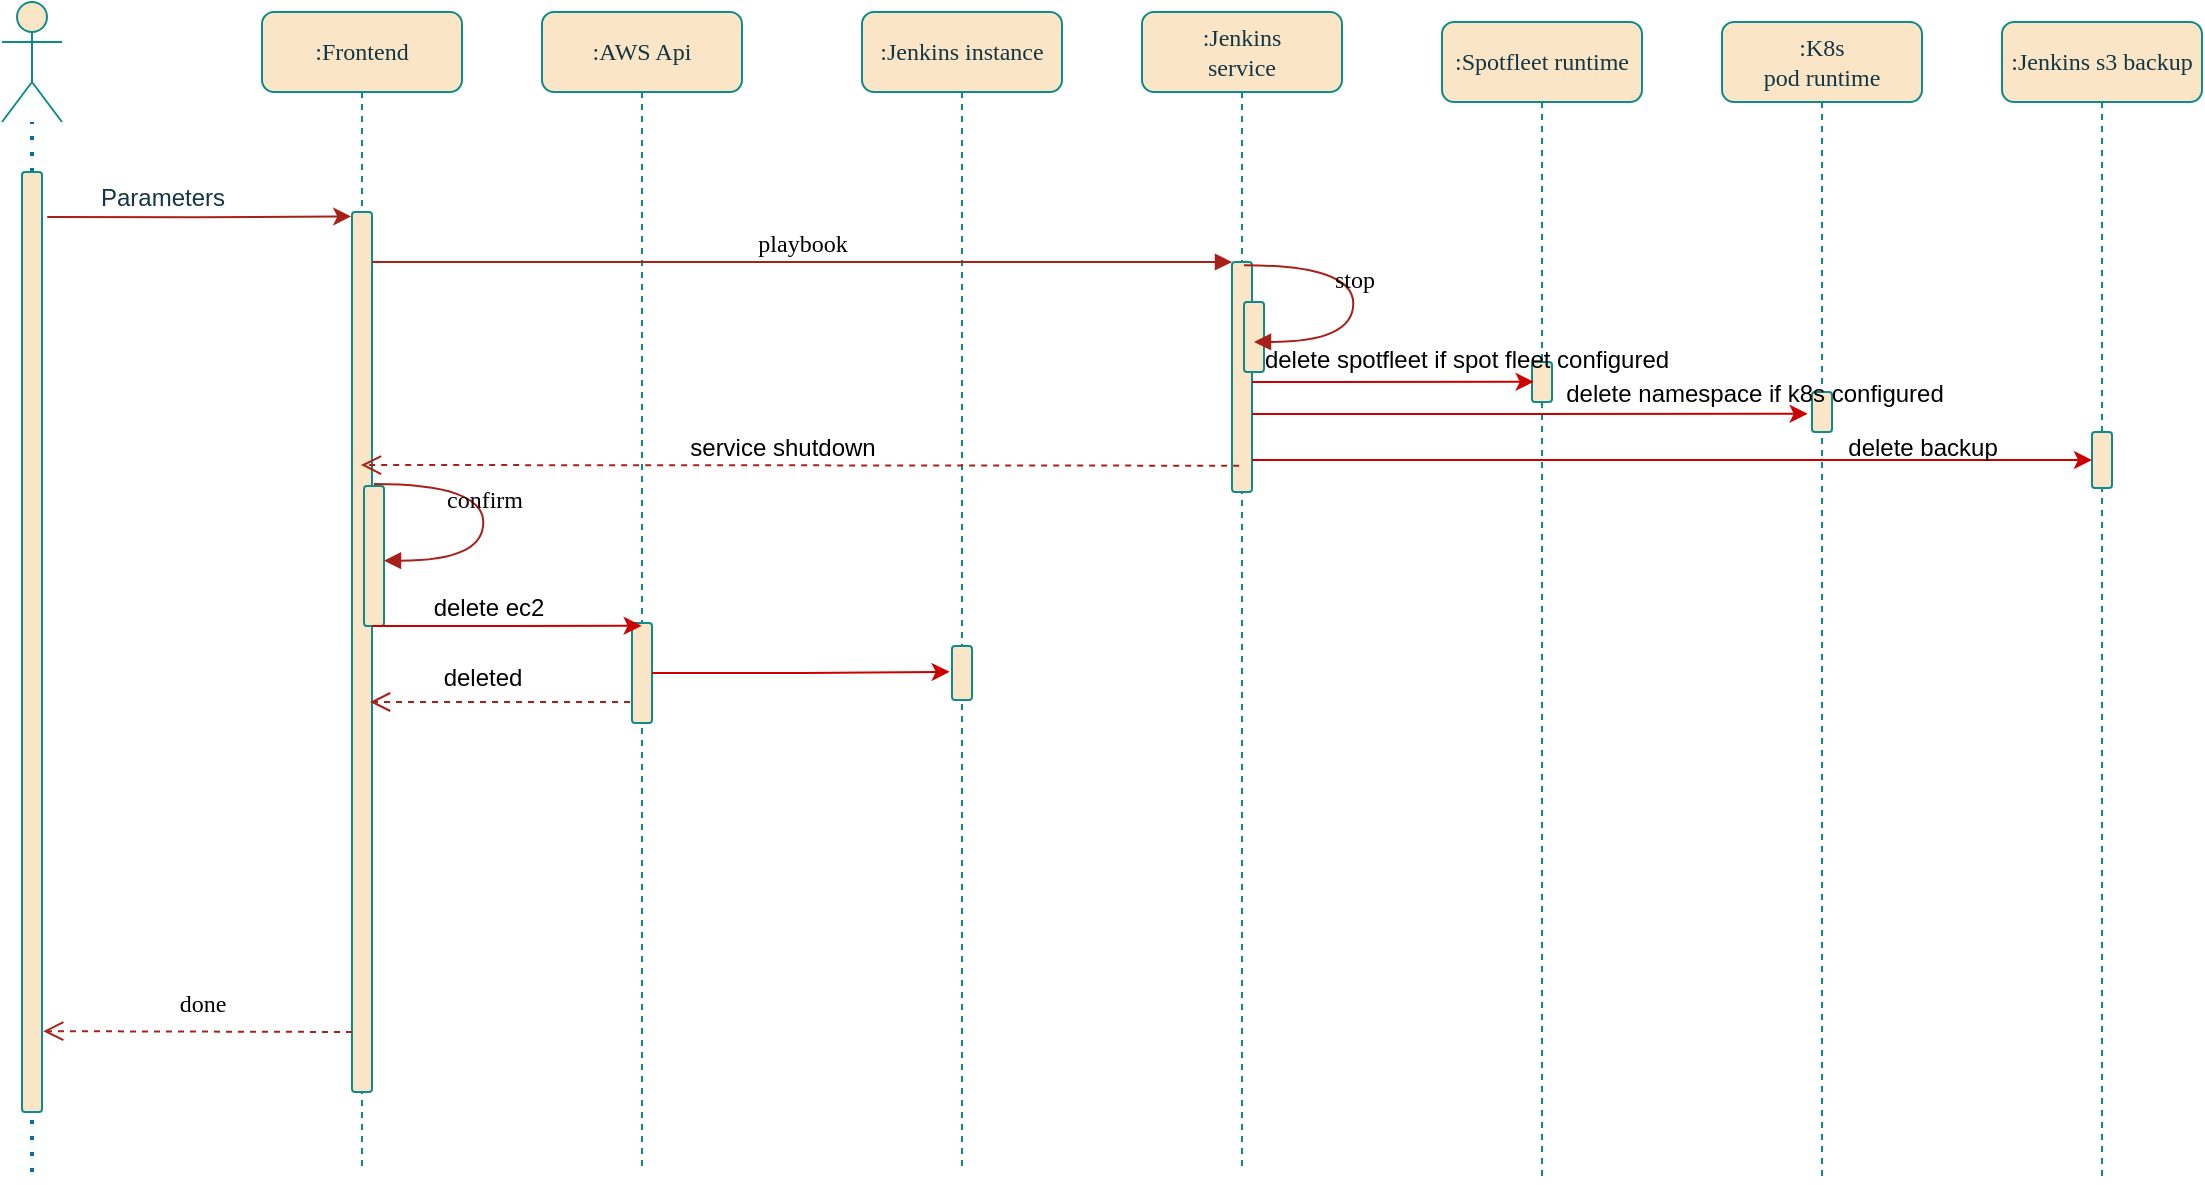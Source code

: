 <mxfile version="21.2.6" type="github">
  <diagram name="Page-1" id="13e1069c-82ec-6db2-03f1-153e76fe0fe0">
    <mxGraphModel dx="2243" dy="722" grid="1" gridSize="10" guides="1" tooltips="1" connect="1" arrows="1" fold="1" page="1" pageScale="1" pageWidth="1100" pageHeight="850" background="none" math="0" shadow="0">
      <root>
        <mxCell id="0" />
        <mxCell id="1" parent="0" />
        <mxCell id="7baba1c4bc27f4b0-2" value=":AWS Api" style="shape=umlLifeline;perimeter=lifelinePerimeter;whiteSpace=wrap;html=1;container=1;collapsible=0;recursiveResize=0;outlineConnect=0;rounded=1;shadow=0;comic=0;labelBackgroundColor=none;strokeWidth=1;fontFamily=Verdana;fontSize=12;align=center;fillColor=#FAE5C7;strokeColor=#0F8B8D;fontColor=#143642;" parent="1" vertex="1">
          <mxGeometry x="-770" y="185" width="100" height="580" as="geometry" />
        </mxCell>
        <mxCell id="7baba1c4bc27f4b0-13" value="" style="html=1;points=[];perimeter=orthogonalPerimeter;rounded=1;shadow=0;comic=0;labelBackgroundColor=none;strokeWidth=1;fontFamily=Verdana;fontSize=12;align=center;fillColor=#FAE5C7;strokeColor=#0F8B8D;fontColor=#143642;" parent="7baba1c4bc27f4b0-2" vertex="1">
          <mxGeometry x="45" y="305.5" width="10" height="50" as="geometry" />
        </mxCell>
        <mxCell id="7baba1c4bc27f4b0-3" value=":Jenkins instance" style="shape=umlLifeline;perimeter=lifelinePerimeter;whiteSpace=wrap;html=1;container=1;collapsible=0;recursiveResize=0;outlineConnect=0;rounded=1;shadow=0;comic=0;labelBackgroundColor=none;strokeWidth=1;fontFamily=Verdana;fontSize=12;align=center;fillColor=#FAE5C7;strokeColor=#0F8B8D;fontColor=#143642;" parent="1" vertex="1">
          <mxGeometry x="-610" y="185" width="100" height="580" as="geometry" />
        </mxCell>
        <mxCell id="davq9KQGrm66WCmQLP24-19" value="" style="html=1;points=[];perimeter=orthogonalPerimeter;rounded=1;shadow=0;comic=0;labelBackgroundColor=none;strokeWidth=1;fontFamily=Verdana;fontSize=12;align=center;fillColor=#FAE5C7;strokeColor=#0F8B8D;fontColor=#143642;" parent="7baba1c4bc27f4b0-3" vertex="1">
          <mxGeometry x="45" y="317" width="10" height="27" as="geometry" />
        </mxCell>
        <mxCell id="7baba1c4bc27f4b0-4" value=":Jenkins &lt;br&gt;service" style="shape=umlLifeline;perimeter=lifelinePerimeter;whiteSpace=wrap;html=1;container=1;collapsible=0;recursiveResize=0;outlineConnect=0;rounded=1;shadow=0;comic=0;labelBackgroundColor=none;strokeWidth=1;fontFamily=Verdana;fontSize=12;align=center;fillColor=#FAE5C7;strokeColor=#0F8B8D;fontColor=#143642;" parent="1" vertex="1">
          <mxGeometry x="-470" y="185" width="100" height="580" as="geometry" />
        </mxCell>
        <mxCell id="7baba1c4bc27f4b0-10" value="" style="html=1;points=[];perimeter=orthogonalPerimeter;rounded=1;shadow=0;comic=0;labelBackgroundColor=none;strokeWidth=1;fontFamily=Verdana;fontSize=12;align=center;fillColor=#FAE5C7;strokeColor=#0F8B8D;fontColor=#143642;" parent="7baba1c4bc27f4b0-4" vertex="1">
          <mxGeometry x="45" y="125" width="10" height="115" as="geometry" />
        </mxCell>
        <mxCell id="davq9KQGrm66WCmQLP24-43" value="" style="html=1;points=[];perimeter=orthogonalPerimeter;rounded=1;shadow=0;comic=0;labelBackgroundColor=none;strokeColor=#0F8B8D;strokeWidth=1;fillColor=#FAE5C7;fontFamily=Verdana;fontSize=12;fontColor=#143642;align=center;" parent="7baba1c4bc27f4b0-4" vertex="1">
          <mxGeometry x="51" y="145" width="10" height="35" as="geometry" />
        </mxCell>
        <mxCell id="davq9KQGrm66WCmQLP24-20" value="stop" style="html=1;verticalAlign=bottom;endArrow=block;labelBackgroundColor=none;fontFamily=Verdana;fontSize=12;elbow=vertical;edgeStyle=orthogonalEdgeStyle;curved=1;entryX=1;entryY=0.286;entryPerimeter=0;exitX=1.038;exitY=0.345;exitPerimeter=0;strokeColor=#A8201A;fontColor=default;" parent="7baba1c4bc27f4b0-4" edge="1">
          <mxGeometry relative="1" as="geometry">
            <mxPoint x="51.003" y="126.63" as="sourcePoint" />
            <mxPoint x="56.003" y="164.963" as="targetPoint" />
            <Array as="points">
              <mxPoint x="105.67" y="126.63" />
              <mxPoint x="105.67" y="164.63" />
            </Array>
          </mxGeometry>
        </mxCell>
        <mxCell id="7baba1c4bc27f4b0-6" value=":Spotfleet runtime" style="shape=umlLifeline;perimeter=lifelinePerimeter;whiteSpace=wrap;html=1;container=1;collapsible=0;recursiveResize=0;outlineConnect=0;rounded=1;shadow=0;comic=0;labelBackgroundColor=none;strokeWidth=1;fontFamily=Verdana;fontSize=12;align=center;fillColor=#FAE5C7;strokeColor=#0F8B8D;fontColor=#143642;" parent="1" vertex="1">
          <mxGeometry x="-320" y="190" width="100" height="580" as="geometry" />
        </mxCell>
        <mxCell id="davq9KQGrm66WCmQLP24-25" value="" style="html=1;points=[];perimeter=orthogonalPerimeter;rounded=1;shadow=0;comic=0;labelBackgroundColor=none;strokeColor=#0F8B8D;strokeWidth=1;fillColor=#FAE5C7;fontFamily=Verdana;fontSize=12;fontColor=#143642;align=center;" parent="7baba1c4bc27f4b0-6" vertex="1">
          <mxGeometry x="45" y="170" width="10" height="20" as="geometry" />
        </mxCell>
        <mxCell id="7baba1c4bc27f4b0-7" value=":K8s &lt;br&gt;pod runtime" style="shape=umlLifeline;perimeter=lifelinePerimeter;whiteSpace=wrap;html=1;container=1;collapsible=0;recursiveResize=0;outlineConnect=0;rounded=1;shadow=0;comic=0;labelBackgroundColor=none;strokeWidth=1;fontFamily=Verdana;fontSize=12;align=center;fillColor=#FAE5C7;strokeColor=#0F8B8D;fontColor=#143642;" parent="1" vertex="1">
          <mxGeometry x="-180" y="190" width="100" height="580" as="geometry" />
        </mxCell>
        <mxCell id="7baba1c4bc27f4b0-25" value="" style="html=1;points=[];perimeter=orthogonalPerimeter;rounded=1;shadow=0;comic=0;labelBackgroundColor=none;strokeColor=#0F8B8D;strokeWidth=1;fillColor=#FAE5C7;fontFamily=Verdana;fontSize=12;fontColor=#143642;align=center;" parent="7baba1c4bc27f4b0-7" vertex="1">
          <mxGeometry x="45" y="185" width="10" height="20" as="geometry" />
        </mxCell>
        <mxCell id="7baba1c4bc27f4b0-8" value=":Frontend" style="shape=umlLifeline;perimeter=lifelinePerimeter;whiteSpace=wrap;html=1;container=1;collapsible=0;recursiveResize=0;outlineConnect=0;rounded=1;shadow=0;comic=0;labelBackgroundColor=none;strokeWidth=1;fontFamily=Verdana;fontSize=12;align=center;fillColor=#FAE5C7;strokeColor=#0F8B8D;fontColor=#143642;" parent="1" vertex="1">
          <mxGeometry x="-910" y="185" width="100" height="580" as="geometry" />
        </mxCell>
        <mxCell id="7baba1c4bc27f4b0-9" value="" style="html=1;points=[];perimeter=orthogonalPerimeter;rounded=1;shadow=0;comic=0;labelBackgroundColor=none;strokeWidth=1;fontFamily=Verdana;fontSize=12;align=center;fillColor=#FAE5C7;strokeColor=#0F8B8D;fontColor=#143642;" parent="7baba1c4bc27f4b0-8" vertex="1">
          <mxGeometry x="45" y="100" width="10" height="440" as="geometry" />
        </mxCell>
        <mxCell id="davq9KQGrm66WCmQLP24-11" value="" style="html=1;points=[];perimeter=orthogonalPerimeter;rounded=1;shadow=0;comic=0;labelBackgroundColor=none;strokeWidth=1;fontFamily=Verdana;fontSize=12;align=center;fillColor=#FAE5C7;strokeColor=#0F8B8D;fontColor=#143642;" parent="7baba1c4bc27f4b0-8" vertex="1">
          <mxGeometry x="51" y="237" width="10" height="70" as="geometry" />
        </mxCell>
        <mxCell id="davq9KQGrm66WCmQLP24-33" value="done" style="html=1;verticalAlign=bottom;endArrow=open;dashed=1;endSize=8;exitX=-0.24;exitY=0.722;labelBackgroundColor=none;fontFamily=Verdana;fontSize=12;strokeColor=#A8201A;fontColor=default;exitDx=0;exitDy=0;exitPerimeter=0;entryX=1.06;entryY=0.914;entryDx=0;entryDy=0;entryPerimeter=0;" parent="7baba1c4bc27f4b0-8" target="davq9KQGrm66WCmQLP24-5" edge="1">
          <mxGeometry x="-0.028" y="-5" relative="1" as="geometry">
            <mxPoint x="-84.0" y="510.9" as="targetPoint" />
            <mxPoint x="45.0" y="510" as="sourcePoint" />
            <mxPoint as="offset" />
          </mxGeometry>
        </mxCell>
        <mxCell id="davq9KQGrm66WCmQLP24-39" value="" style="shape=image;html=1;verticalAlign=top;verticalLabelPosition=bottom;labelBackgroundColor=#ffffff;imageAspect=0;aspect=fixed;image=https://cdn0.iconfinder.com/data/icons/business-startup-10/50/8-128.png" parent="7baba1c4bc27f4b0-8" vertex="1">
          <mxGeometry x="55" y="62" width="38" height="38" as="geometry" />
        </mxCell>
        <mxCell id="7baba1c4bc27f4b0-11" value="playbook" style="html=1;verticalAlign=bottom;endArrow=block;entryX=0;entryY=0;labelBackgroundColor=none;fontFamily=Verdana;fontSize=12;edgeStyle=elbowEdgeStyle;elbow=vertical;strokeColor=#A8201A;fontColor=default;" parent="1" source="7baba1c4bc27f4b0-9" target="7baba1c4bc27f4b0-10" edge="1">
          <mxGeometry relative="1" as="geometry">
            <mxPoint x="-790" y="295" as="sourcePoint" />
            <mxPoint as="offset" />
          </mxGeometry>
        </mxCell>
        <mxCell id="davq9KQGrm66WCmQLP24-1" value="" style="shape=umlActor;verticalLabelPosition=bottom;verticalAlign=top;html=1;outlineConnect=0;strokeColor=#0F8B8D;fontColor=#143642;fillColor=#FAE5C7;" parent="1" vertex="1">
          <mxGeometry x="-1040" y="180" width="30" height="60" as="geometry" />
        </mxCell>
        <mxCell id="davq9KQGrm66WCmQLP24-4" value="" style="endArrow=none;dashed=1;html=1;dashPattern=1 3;strokeWidth=2;rounded=0;strokeColor=#006EAF;fontColor=#143642;fillColor=#1ba1e2;" parent="1" source="davq9KQGrm66WCmQLP24-5" target="davq9KQGrm66WCmQLP24-1" edge="1">
          <mxGeometry width="50" height="50" relative="1" as="geometry">
            <mxPoint x="-1025" y="765" as="sourcePoint" />
            <mxPoint x="-1020" y="355" as="targetPoint" />
          </mxGeometry>
        </mxCell>
        <mxCell id="davq9KQGrm66WCmQLP24-6" value="" style="endArrow=none;dashed=1;html=1;dashPattern=1 3;strokeWidth=2;rounded=0;strokeColor=#006EAF;fontColor=#143642;fillColor=#1ba1e2;" parent="1" target="davq9KQGrm66WCmQLP24-5" edge="1">
          <mxGeometry width="50" height="50" relative="1" as="geometry">
            <mxPoint x="-1025" y="765" as="sourcePoint" />
            <mxPoint x="-1025" y="235" as="targetPoint" />
          </mxGeometry>
        </mxCell>
        <mxCell id="davq9KQGrm66WCmQLP24-8" style="edgeStyle=orthogonalEdgeStyle;rounded=0;orthogonalLoop=1;jettySize=auto;html=1;strokeColor=#A8201A;fontColor=#143642;fillColor=#FAE5C7;exitX=1.26;exitY=0.048;exitDx=0;exitDy=0;exitPerimeter=0;entryX=-0.04;entryY=0.005;entryDx=0;entryDy=0;entryPerimeter=0;" parent="1" source="davq9KQGrm66WCmQLP24-5" target="7baba1c4bc27f4b0-9" edge="1">
          <mxGeometry relative="1" as="geometry">
            <mxPoint x="-920" y="375" as="targetPoint" />
          </mxGeometry>
        </mxCell>
        <mxCell id="davq9KQGrm66WCmQLP24-5" value="" style="html=1;points=[];perimeter=orthogonalPerimeter;rounded=1;shadow=0;comic=0;labelBackgroundColor=none;strokeWidth=1;fontFamily=Verdana;fontSize=12;align=center;fillColor=#FAE5C7;strokeColor=#0F8B8D;fontColor=#143642;" parent="1" vertex="1">
          <mxGeometry x="-1030" y="265" width="10" height="470" as="geometry" />
        </mxCell>
        <mxCell id="davq9KQGrm66WCmQLP24-9" value="Parameters" style="text;html=1;align=center;verticalAlign=middle;resizable=0;points=[];autosize=1;strokeColor=none;fillColor=none;fontColor=#143642;" parent="1" vertex="1">
          <mxGeometry x="-1005" y="263" width="90" height="30" as="geometry" />
        </mxCell>
        <mxCell id="rLHE1SMrp8Qe7MBTJXoM-3" style="edgeStyle=orthogonalEdgeStyle;rounded=0;orthogonalLoop=1;jettySize=auto;html=1;entryX=0.083;entryY=0.496;entryDx=0;entryDy=0;entryPerimeter=0;fillColor=#f8cecc;strokeColor=#CC0000;" parent="1" source="7baba1c4bc27f4b0-10" target="davq9KQGrm66WCmQLP24-25" edge="1">
          <mxGeometry relative="1" as="geometry">
            <Array as="points">
              <mxPoint x="-380" y="370" />
              <mxPoint x="-380" y="370" />
            </Array>
          </mxGeometry>
        </mxCell>
        <mxCell id="rLHE1SMrp8Qe7MBTJXoM-4" style="edgeStyle=orthogonalEdgeStyle;rounded=0;orthogonalLoop=1;jettySize=auto;html=1;entryX=-0.217;entryY=0.546;entryDx=0;entryDy=0;entryPerimeter=0;fillColor=#f8cecc;strokeColor=#CC0000;" parent="1" edge="1">
          <mxGeometry relative="1" as="geometry">
            <mxPoint x="-415" y="386" as="sourcePoint" />
            <mxPoint x="-137.17" y="385.92" as="targetPoint" />
            <Array as="points">
              <mxPoint x="-340" y="386" />
              <mxPoint x="-340" y="386" />
            </Array>
          </mxGeometry>
        </mxCell>
        <mxCell id="rLHE1SMrp8Qe7MBTJXoM-6" value="" style="html=1;verticalAlign=bottom;endArrow=open;dashed=1;endSize=8;labelBackgroundColor=none;fontFamily=Verdana;fontSize=12;edgeStyle=elbowEdgeStyle;elbow=vertical;strokeColor=#A8201A;fontColor=default;exitX=-0.04;exitY=0.897;exitDx=0;exitDy=0;exitPerimeter=0;" parent="1" edge="1">
          <mxGeometry x="-0.095" y="-14" relative="1" as="geometry">
            <mxPoint x="-860.5" y="411.5" as="targetPoint" />
            <Array as="points">
              <mxPoint x="-505" y="411.5" />
            </Array>
            <mxPoint x="-421.4" y="411.857" as="sourcePoint" />
            <mxPoint as="offset" />
          </mxGeometry>
        </mxCell>
        <mxCell id="rLHE1SMrp8Qe7MBTJXoM-7" value="confirm" style="html=1;verticalAlign=bottom;endArrow=block;labelBackgroundColor=none;fontFamily=Verdana;fontSize=12;elbow=vertical;edgeStyle=orthogonalEdgeStyle;curved=1;entryX=1;entryY=0.286;entryPerimeter=0;exitX=1.038;exitY=0.345;exitPerimeter=0;strokeColor=#A8201A;fontColor=default;" parent="1" edge="1">
          <mxGeometry relative="1" as="geometry">
            <mxPoint x="-853.997" y="421.03" as="sourcePoint" />
            <mxPoint x="-848.997" y="459.363" as="targetPoint" />
            <Array as="points">
              <mxPoint x="-799.33" y="421.03" />
              <mxPoint x="-799.33" y="459.03" />
            </Array>
          </mxGeometry>
        </mxCell>
        <mxCell id="rLHE1SMrp8Qe7MBTJXoM-8" style="edgeStyle=orthogonalEdgeStyle;rounded=0;orthogonalLoop=1;jettySize=auto;html=1;entryX=0.483;entryY=0.028;entryDx=0;entryDy=0;entryPerimeter=0;strokeColor=#CC0000;" parent="1" source="7baba1c4bc27f4b0-9" target="7baba1c4bc27f4b0-13" edge="1">
          <mxGeometry relative="1" as="geometry">
            <Array as="points">
              <mxPoint x="-820" y="492" />
              <mxPoint x="-820" y="492" />
            </Array>
          </mxGeometry>
        </mxCell>
        <mxCell id="rLHE1SMrp8Qe7MBTJXoM-9" style="edgeStyle=orthogonalEdgeStyle;rounded=0;orthogonalLoop=1;jettySize=auto;html=1;entryX=-0.117;entryY=0.478;entryDx=0;entryDy=0;entryPerimeter=0;strokeColor=#CC0000;" parent="1" source="7baba1c4bc27f4b0-13" target="davq9KQGrm66WCmQLP24-19" edge="1">
          <mxGeometry relative="1" as="geometry" />
        </mxCell>
        <mxCell id="rLHE1SMrp8Qe7MBTJXoM-11" value="" style="html=1;verticalAlign=bottom;endArrow=open;dashed=1;endSize=8;labelBackgroundColor=none;fontFamily=Verdana;fontSize=12;edgeStyle=elbowEdgeStyle;elbow=vertical;strokeColor=#A8201A;fontColor=default;" parent="1" edge="1">
          <mxGeometry x="-0.095" y="-14" relative="1" as="geometry">
            <mxPoint x="-856" y="530.5" as="targetPoint" />
            <Array as="points">
              <mxPoint x="-501" y="530" />
            </Array>
            <mxPoint x="-726" y="530" as="sourcePoint" />
            <mxPoint as="offset" />
          </mxGeometry>
        </mxCell>
        <mxCell id="rLHE1SMrp8Qe7MBTJXoM-12" value="delete spotfleet if spot fleet configured" style="text;html=1;align=center;verticalAlign=middle;resizable=0;points=[];autosize=1;strokeColor=none;fillColor=none;" parent="1" vertex="1">
          <mxGeometry x="-423" y="344" width="230" height="30" as="geometry" />
        </mxCell>
        <mxCell id="rLHE1SMrp8Qe7MBTJXoM-13" value="delete namespace if k8s configured" style="text;html=1;align=center;verticalAlign=middle;resizable=0;points=[];autosize=1;strokeColor=none;fillColor=none;" parent="1" vertex="1">
          <mxGeometry x="-269" y="361" width="210" height="30" as="geometry" />
        </mxCell>
        <mxCell id="rLHE1SMrp8Qe7MBTJXoM-14" value="delete ec2" style="text;html=1;align=center;verticalAlign=middle;resizable=0;points=[];autosize=1;strokeColor=none;fillColor=none;" parent="1" vertex="1">
          <mxGeometry x="-837" y="468" width="80" height="30" as="geometry" />
        </mxCell>
        <mxCell id="9BE1l6irgVHf9agvu9vQ-1" value=":Jenkins s3 backup" style="shape=umlLifeline;perimeter=lifelinePerimeter;whiteSpace=wrap;html=1;container=1;collapsible=0;recursiveResize=0;outlineConnect=0;rounded=1;shadow=0;comic=0;labelBackgroundColor=none;strokeWidth=1;fontFamily=Verdana;fontSize=12;align=center;fillColor=#FAE5C7;strokeColor=#0F8B8D;fontColor=#143642;" parent="1" vertex="1">
          <mxGeometry x="-40" y="190" width="100" height="580" as="geometry" />
        </mxCell>
        <mxCell id="9BE1l6irgVHf9agvu9vQ-2" value="" style="html=1;points=[];perimeter=orthogonalPerimeter;rounded=1;shadow=0;comic=0;labelBackgroundColor=none;strokeColor=#0F8B8D;strokeWidth=1;fillColor=#FAE5C7;fontFamily=Verdana;fontSize=12;fontColor=#143642;align=center;" parent="9BE1l6irgVHf9agvu9vQ-1" vertex="1">
          <mxGeometry x="45" y="205" width="10" height="28" as="geometry" />
        </mxCell>
        <mxCell id="9BE1l6irgVHf9agvu9vQ-3" style="edgeStyle=orthogonalEdgeStyle;rounded=0;orthogonalLoop=1;jettySize=auto;html=1;strokeColor=#CC0000;" parent="1" source="7baba1c4bc27f4b0-10" target="9BE1l6irgVHf9agvu9vQ-2" edge="1">
          <mxGeometry relative="1" as="geometry">
            <Array as="points">
              <mxPoint x="-300" y="409" />
              <mxPoint x="-300" y="409" />
            </Array>
          </mxGeometry>
        </mxCell>
        <mxCell id="9BE1l6irgVHf9agvu9vQ-4" value="delete backup" style="text;html=1;align=center;verticalAlign=middle;resizable=0;points=[];autosize=1;strokeColor=none;fillColor=none;" parent="1" vertex="1">
          <mxGeometry x="-130" y="388" width="100" height="30" as="geometry" />
        </mxCell>
        <mxCell id="ALCWIpzNj1F44mJ7X2ol-1" value="service shutdown" style="text;html=1;align=center;verticalAlign=middle;resizable=0;points=[];autosize=1;strokeColor=none;fillColor=none;" vertex="1" parent="1">
          <mxGeometry x="-710" y="388" width="120" height="30" as="geometry" />
        </mxCell>
        <mxCell id="ALCWIpzNj1F44mJ7X2ol-2" value="deleted" style="text;html=1;align=center;verticalAlign=middle;resizable=0;points=[];autosize=1;strokeColor=none;fillColor=none;" vertex="1" parent="1">
          <mxGeometry x="-830" y="503" width="60" height="30" as="geometry" />
        </mxCell>
      </root>
    </mxGraphModel>
  </diagram>
</mxfile>

